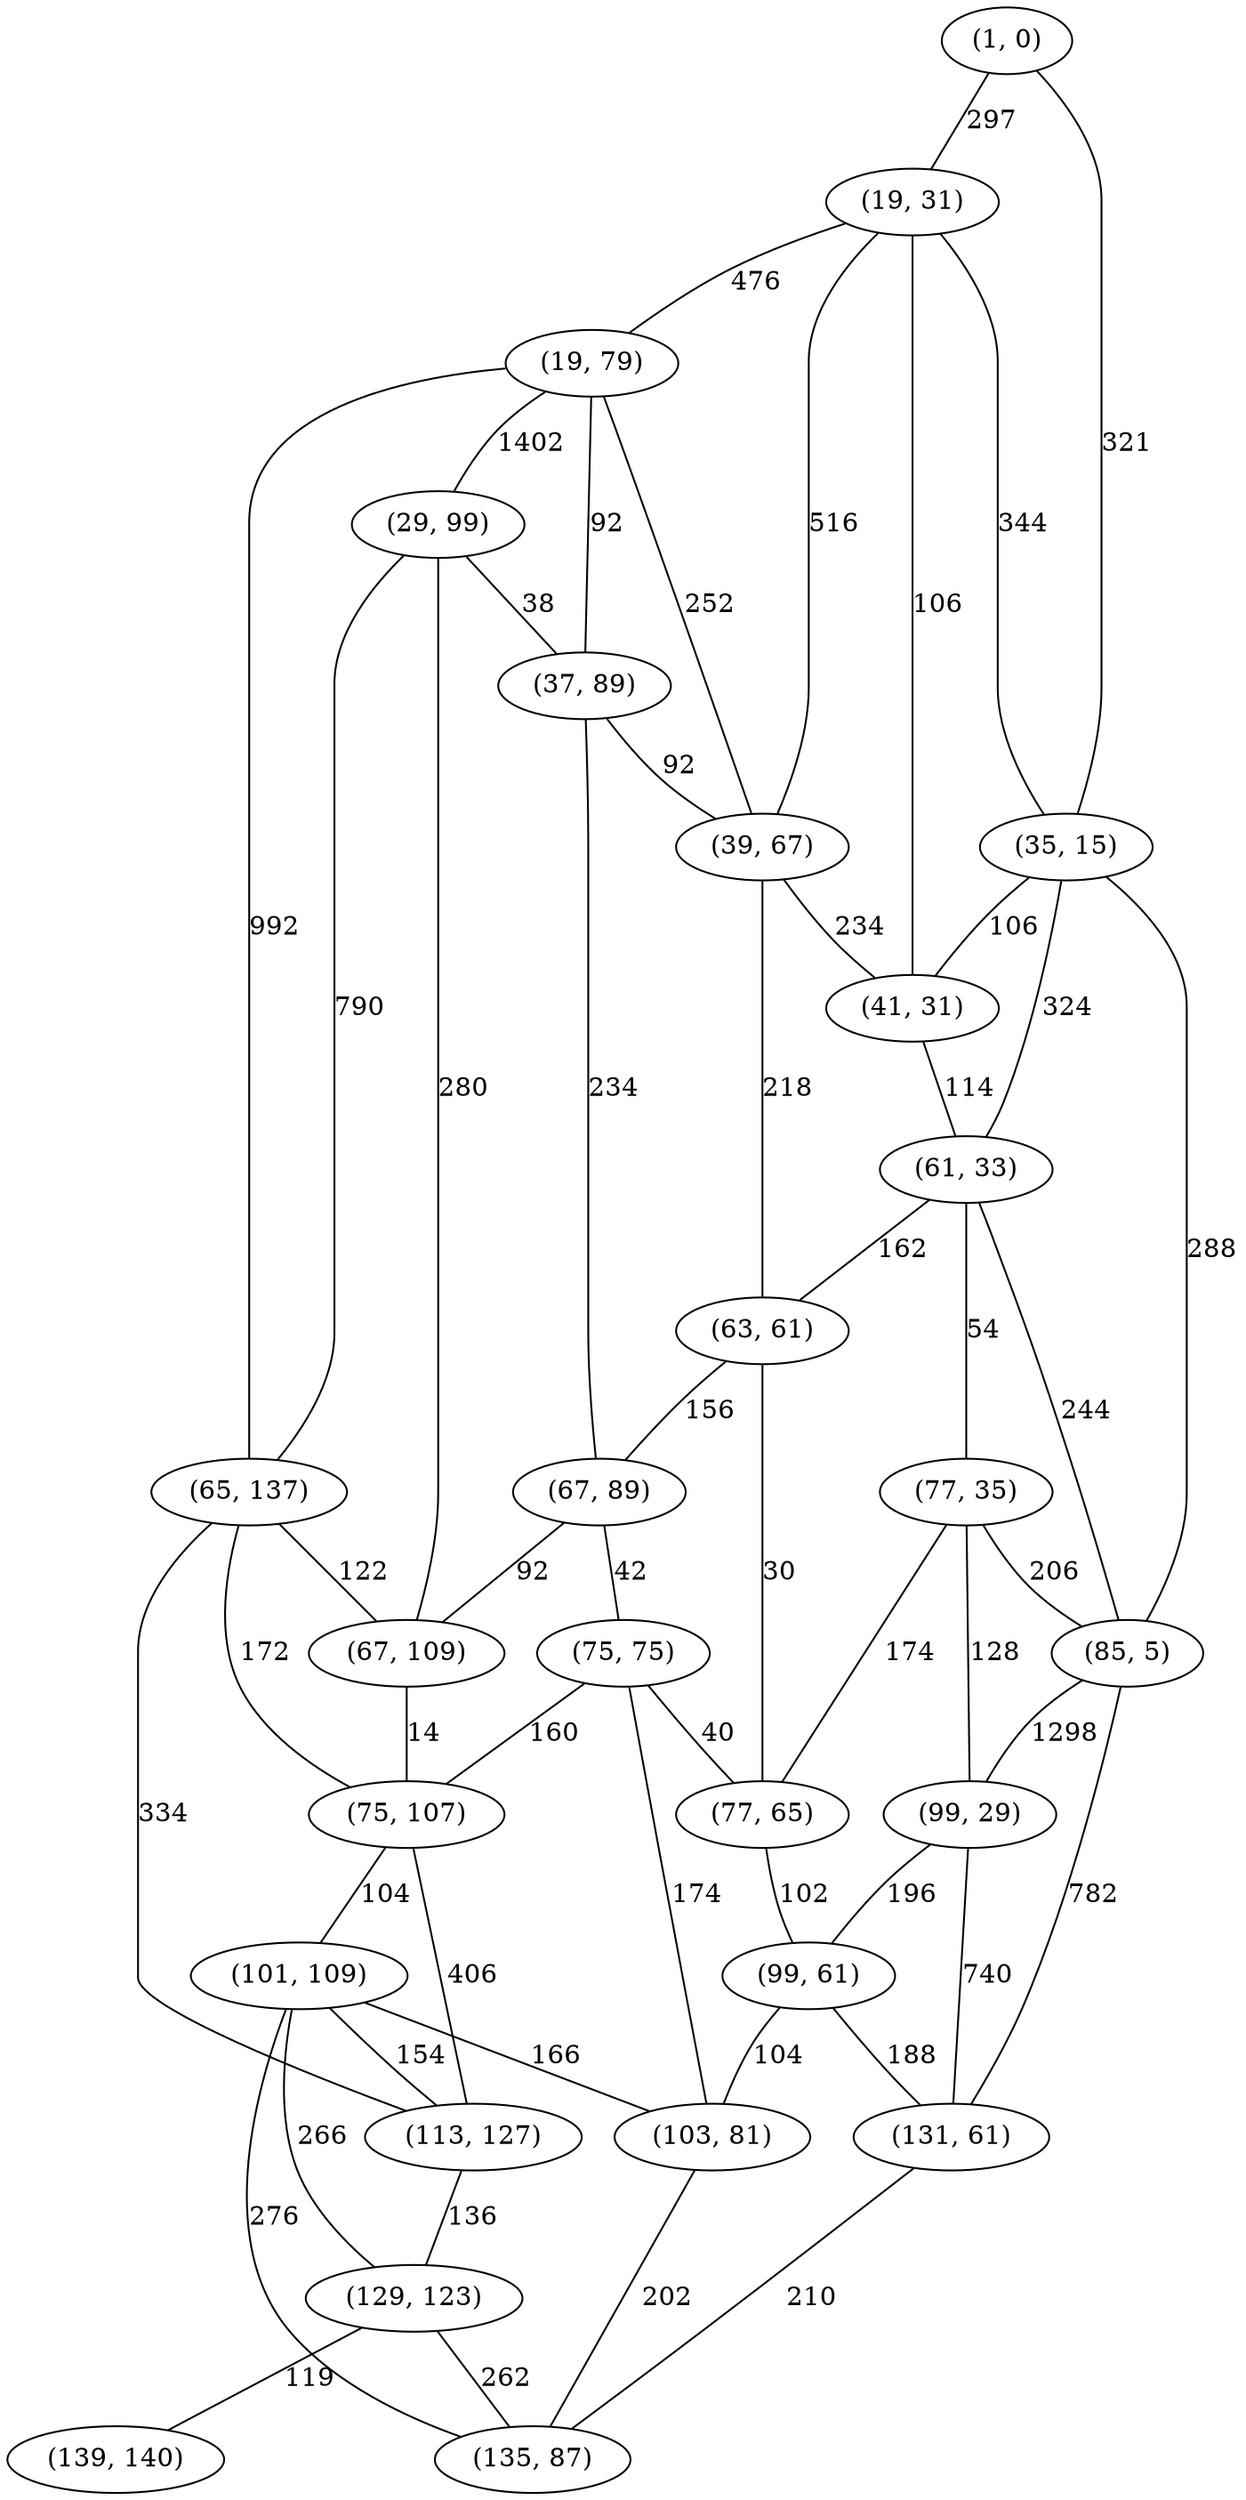 strict graph Diagram {{
"(1, 0)" -- "(19, 31)" [label=297]
"(1, 0)" -- "(35, 15)" [label=321]
"(19, 31)" -- "(41, 31)" [label=106]
"(19, 31)" -- "(19, 79)" [label=476]
"(19, 31)" -- "(39, 67)" [label=516]
"(19, 31)" -- "(1, 0)" [label=297]
"(19, 31)" -- "(35, 15)" [label=344]
"(19, 79)" -- "(37, 89)" [label=92]
"(19, 79)" -- "(19, 31)" [label=476]
"(19, 79)" -- "(39, 67)" [label=252]
"(19, 79)" -- "(29, 99)" [label=1402]
"(19, 79)" -- "(65, 137)" [label=992]
"(29, 99)" -- "(37, 89)" [label=38]
"(29, 99)" -- "(67, 109)" [label=280]
"(29, 99)" -- "(19, 79)" [label=1402]
"(29, 99)" -- "(65, 137)" [label=790]
"(35, 15)" -- "(41, 31)" [label=106]
"(35, 15)" -- "(19, 31)" [label=344]
"(35, 15)" -- "(1, 0)" [label=321]
"(35, 15)" -- "(61, 33)" [label=324]
"(35, 15)" -- "(85, 5)" [label=288]
"(37, 89)" -- "(29, 99)" [label=38]
"(37, 89)" -- "(39, 67)" [label=92]
"(37, 89)" -- "(67, 89)" [label=234]
"(37, 89)" -- "(19, 79)" [label=92]
"(39, 67)" -- "(37, 89)" [label=92]
"(39, 67)" -- "(41, 31)" [label=234]
"(39, 67)" -- "(63, 61)" [label=218]
"(39, 67)" -- "(19, 79)" [label=252]
"(39, 67)" -- "(19, 31)" [label=516]
"(41, 31)" -- "(39, 67)" [label=234]
"(41, 31)" -- "(35, 15)" [label=106]
"(41, 31)" -- "(61, 33)" [label=114]
"(41, 31)" -- "(19, 31)" [label=106]
"(61, 33)" -- "(63, 61)" [label=162]
"(61, 33)" -- "(77, 35)" [label=54]
"(61, 33)" -- "(41, 31)" [label=114]
"(61, 33)" -- "(85, 5)" [label=244]
"(61, 33)" -- "(35, 15)" [label=324]
"(63, 61)" -- "(67, 89)" [label=156]
"(63, 61)" -- "(61, 33)" [label=162]
"(63, 61)" -- "(77, 65)" [label=30]
"(63, 61)" -- "(39, 67)" [label=218]
"(65, 137)" -- "(67, 109)" [label=122]
"(65, 137)" -- "(29, 99)" [label=790]
"(65, 137)" -- "(19, 79)" [label=992]
"(65, 137)" -- "(75, 107)" [label=172]
"(65, 137)" -- "(113, 127)" [label=334]
"(67, 89)" -- "(67, 109)" [label=92]
"(67, 89)" -- "(63, 61)" [label=156]
"(67, 89)" -- "(75, 75)" [label=42]
"(67, 89)" -- "(37, 89)" [label=234]
"(67, 109)" -- "(65, 137)" [label=122]
"(67, 109)" -- "(67, 89)" [label=92]
"(67, 109)" -- "(75, 107)" [label=14]
"(67, 109)" -- "(29, 99)" [label=280]
"(75, 75)" -- "(75, 107)" [label=160]
"(75, 75)" -- "(77, 65)" [label=40]
"(75, 75)" -- "(103, 81)" [label=174]
"(75, 75)" -- "(67, 89)" [label=42]
"(75, 107)" -- "(75, 75)" [label=160]
"(75, 107)" -- "(101, 109)" [label=104]
"(75, 107)" -- "(67, 109)" [label=14]
"(75, 107)" -- "(113, 127)" [label=406]
"(75, 107)" -- "(65, 137)" [label=172]
"(77, 35)" -- "(77, 65)" [label=174]
"(77, 35)" -- "(85, 5)" [label=206]
"(77, 35)" -- "(99, 29)" [label=128]
"(77, 35)" -- "(61, 33)" [label=54]
"(77, 65)" -- "(75, 75)" [label=40]
"(77, 65)" -- "(77, 35)" [label=174]
"(77, 65)" -- "(99, 61)" [label=102]
"(77, 65)" -- "(63, 61)" [label=30]
"(85, 5)" -- "(77, 35)" [label=206]
"(85, 5)" -- "(61, 33)" [label=244]
"(85, 5)" -- "(35, 15)" [label=288]
"(85, 5)" -- "(99, 29)" [label=1298]
"(85, 5)" -- "(131, 61)" [label=782]
"(99, 29)" -- "(99, 61)" [label=196]
"(99, 29)" -- "(77, 35)" [label=128]
"(99, 29)" -- "(85, 5)" [label=1298]
"(99, 29)" -- "(131, 61)" [label=740]
"(99, 61)" -- "(103, 81)" [label=104]
"(99, 61)" -- "(99, 29)" [label=196]
"(99, 61)" -- "(131, 61)" [label=188]
"(99, 61)" -- "(77, 65)" [label=102]
"(101, 109)" -- "(113, 127)" [label=154]
"(101, 109)" -- "(103, 81)" [label=166]
"(101, 109)" -- "(75, 107)" [label=104]
"(101, 109)" -- "(129, 123)" [label=266]
"(101, 109)" -- "(135, 87)" [label=276]
"(103, 81)" -- "(101, 109)" [label=166]
"(103, 81)" -- "(99, 61)" [label=104]
"(103, 81)" -- "(135, 87)" [label=202]
"(103, 81)" -- "(75, 75)" [label=174]
"(113, 127)" -- "(101, 109)" [label=154]
"(113, 127)" -- "(129, 123)" [label=136]
"(113, 127)" -- "(75, 107)" [label=406]
"(113, 127)" -- "(65, 137)" [label=334]
"(129, 123)" -- "(139, 140)" [label=119]
"(129, 123)" -- "(113, 127)" [label=136]
"(129, 123)" -- "(135, 87)" [label=262]
"(129, 123)" -- "(101, 109)" [label=266]
"(131, 61)" -- "(135, 87)" [label=210]
"(131, 61)" -- "(99, 61)" [label=188]
"(131, 61)" -- "(99, 29)" [label=740]
"(131, 61)" -- "(85, 5)" [label=782]
"(135, 87)" -- "(131, 61)" [label=210]
"(135, 87)" -- "(103, 81)" [label=202]
"(135, 87)" -- "(129, 123)" [label=262]
"(135, 87)" -- "(101, 109)" [label=276]
"(139, 140)" -- "(129, 123)" [label=119]
}}